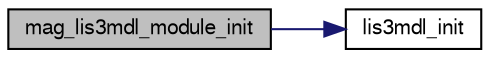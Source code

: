 digraph "mag_lis3mdl_module_init"
{
  edge [fontname="FreeSans",fontsize="10",labelfontname="FreeSans",labelfontsize="10"];
  node [fontname="FreeSans",fontsize="10",shape=record];
  rankdir="LR";
  Node1 [label="mag_lis3mdl_module_init",height=0.2,width=0.4,color="black", fillcolor="grey75", style="filled", fontcolor="black"];
  Node1 -> Node2 [color="midnightblue",fontsize="10",style="solid",fontname="FreeSans"];
  Node2 [label="lis3mdl_init",height=0.2,width=0.4,color="black", fillcolor="white", style="filled",URL="$lis3mdl_8c.html#a28e69651911173da490b88c97b3d8f7e"];
}
